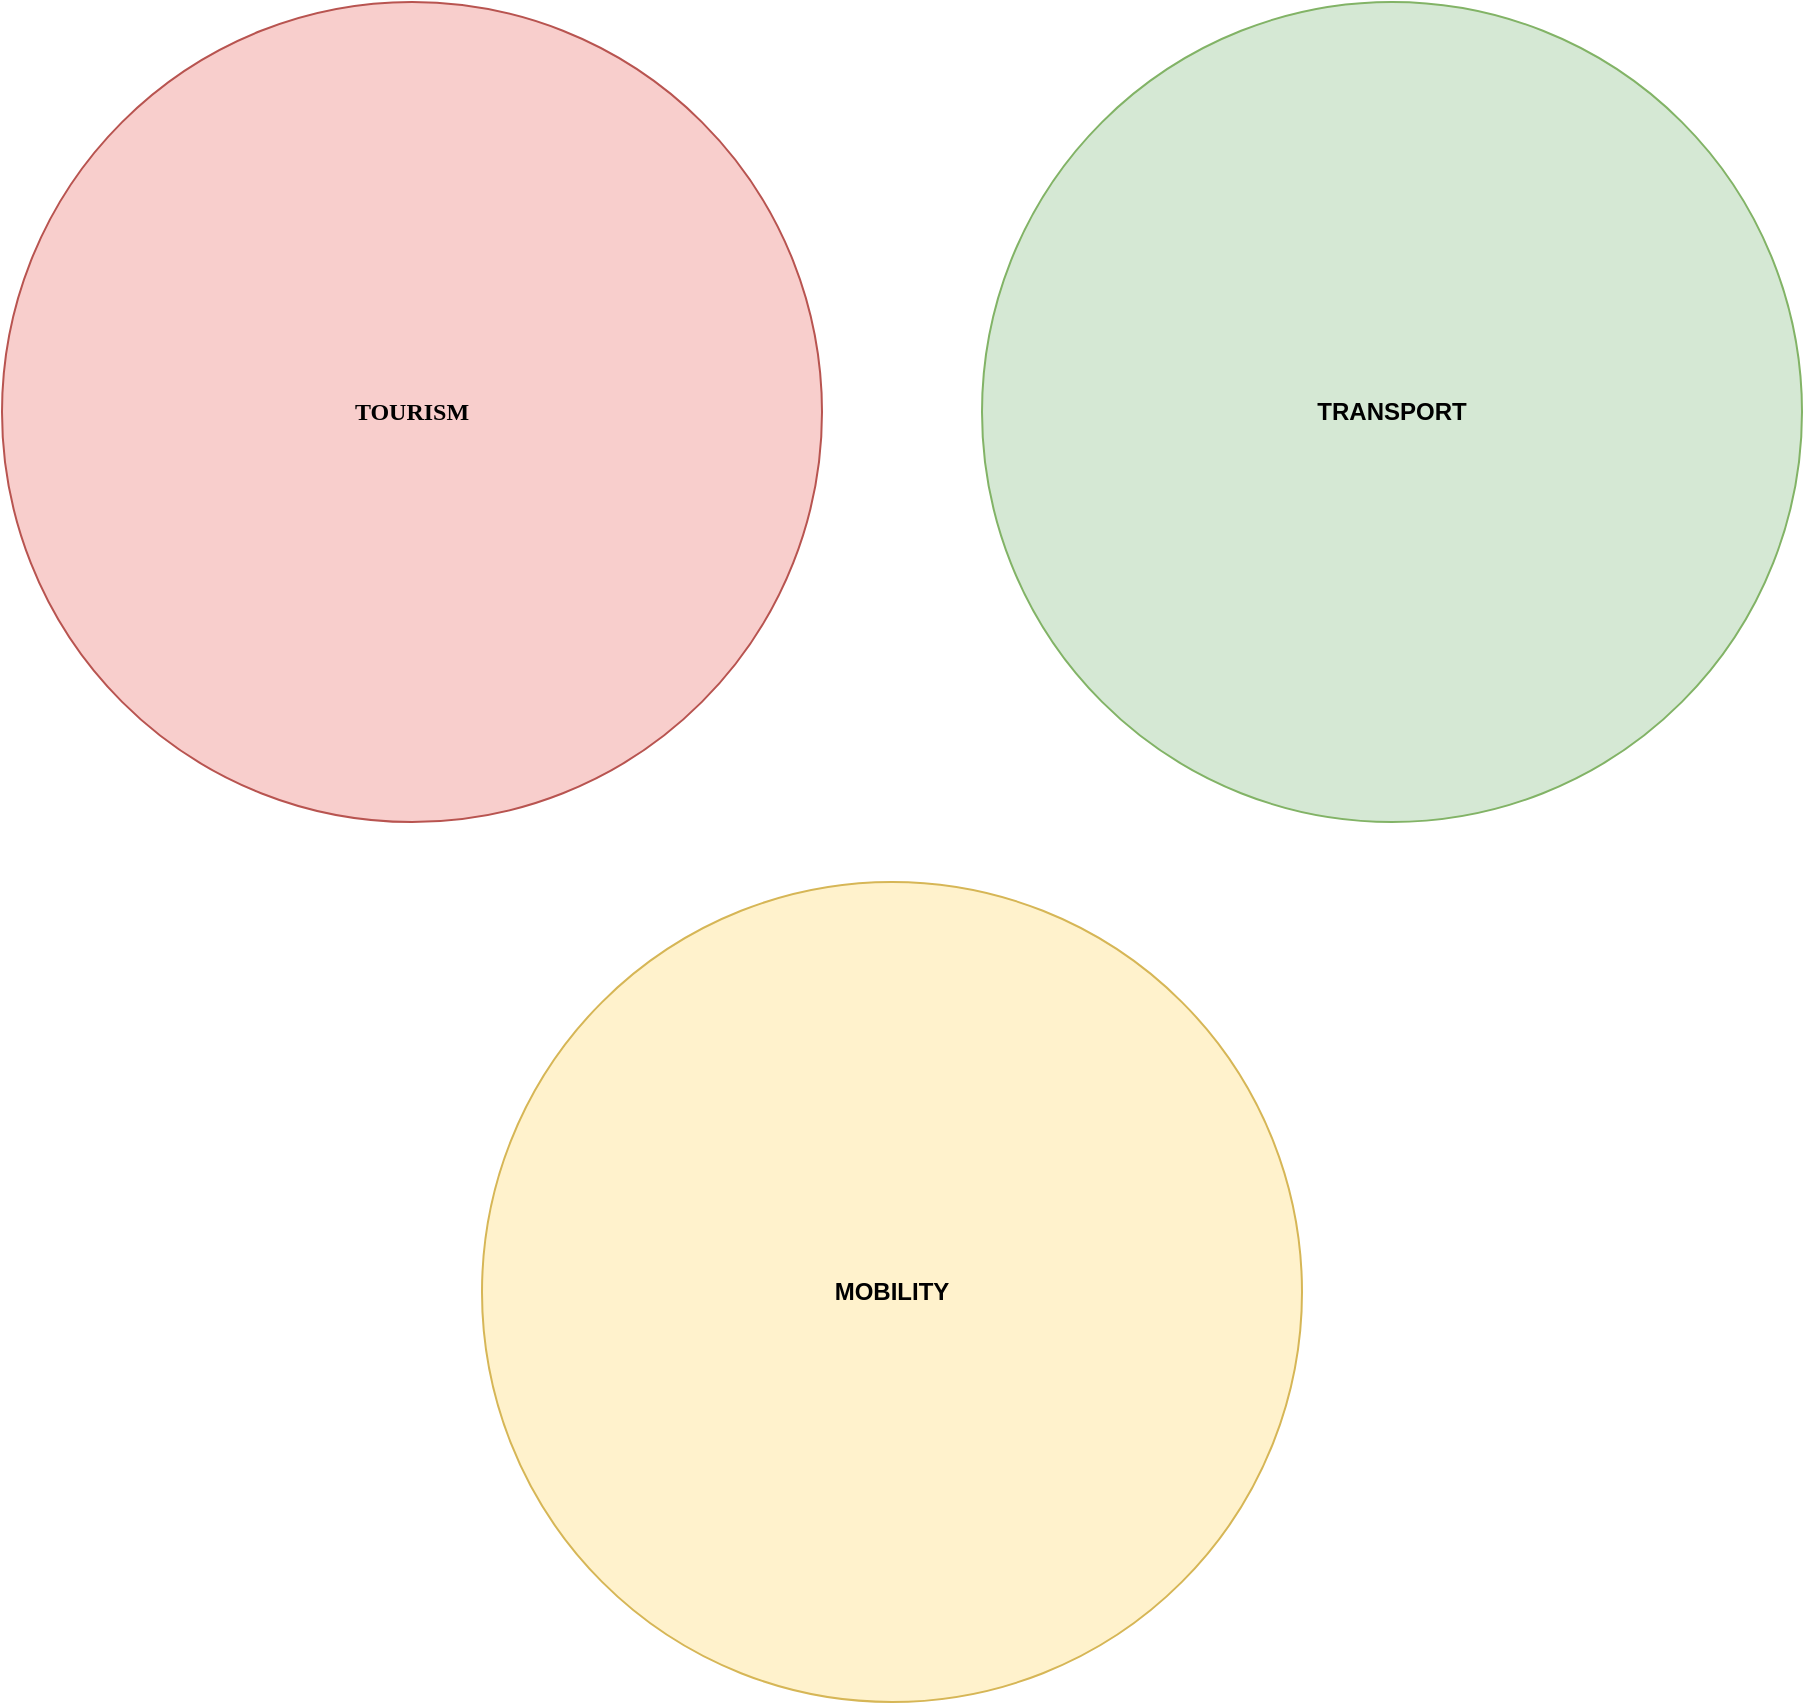 <mxfile version="24.7.6">
  <diagram name="Page-1" id="6PNvYwd4D-Zgq8oDcjLH">
    <mxGraphModel dx="2097" dy="1818" grid="1" gridSize="10" guides="1" tooltips="1" connect="1" arrows="1" fold="1" page="1" pageScale="1" pageWidth="850" pageHeight="1100" math="0" shadow="0">
      <root>
        <mxCell id="0" />
        <mxCell id="1" parent="0" />
        <mxCell id="9VXciduDNJMXdg16rcrI-6" value="&lt;p&gt;&lt;font face=&quot;Times New Roman&quot;&gt;&lt;b&gt;TOURISM&lt;/b&gt;&lt;/font&gt;&lt;/p&gt;" style="ellipse;whiteSpace=wrap;html=1;aspect=fixed;fillColor=#f8cecc;strokeColor=#b85450;" vertex="1" parent="1">
          <mxGeometry x="-450" y="-410" width="410" height="410" as="geometry" />
        </mxCell>
        <mxCell id="9VXciduDNJMXdg16rcrI-7" value="&lt;b&gt;TRANSPORT&lt;/b&gt;" style="ellipse;whiteSpace=wrap;html=1;aspect=fixed;fillColor=#d5e8d4;strokeColor=#82b366;" vertex="1" parent="1">
          <mxGeometry x="40" y="-410" width="410" height="410" as="geometry" />
        </mxCell>
        <mxCell id="9VXciduDNJMXdg16rcrI-8" value="&lt;b&gt;MOBILITY&lt;/b&gt;" style="ellipse;whiteSpace=wrap;html=1;aspect=fixed;fillColor=#fff2cc;strokeColor=#d6b656;" vertex="1" parent="1">
          <mxGeometry x="-210" y="30" width="410" height="410" as="geometry" />
        </mxCell>
      </root>
    </mxGraphModel>
  </diagram>
</mxfile>
